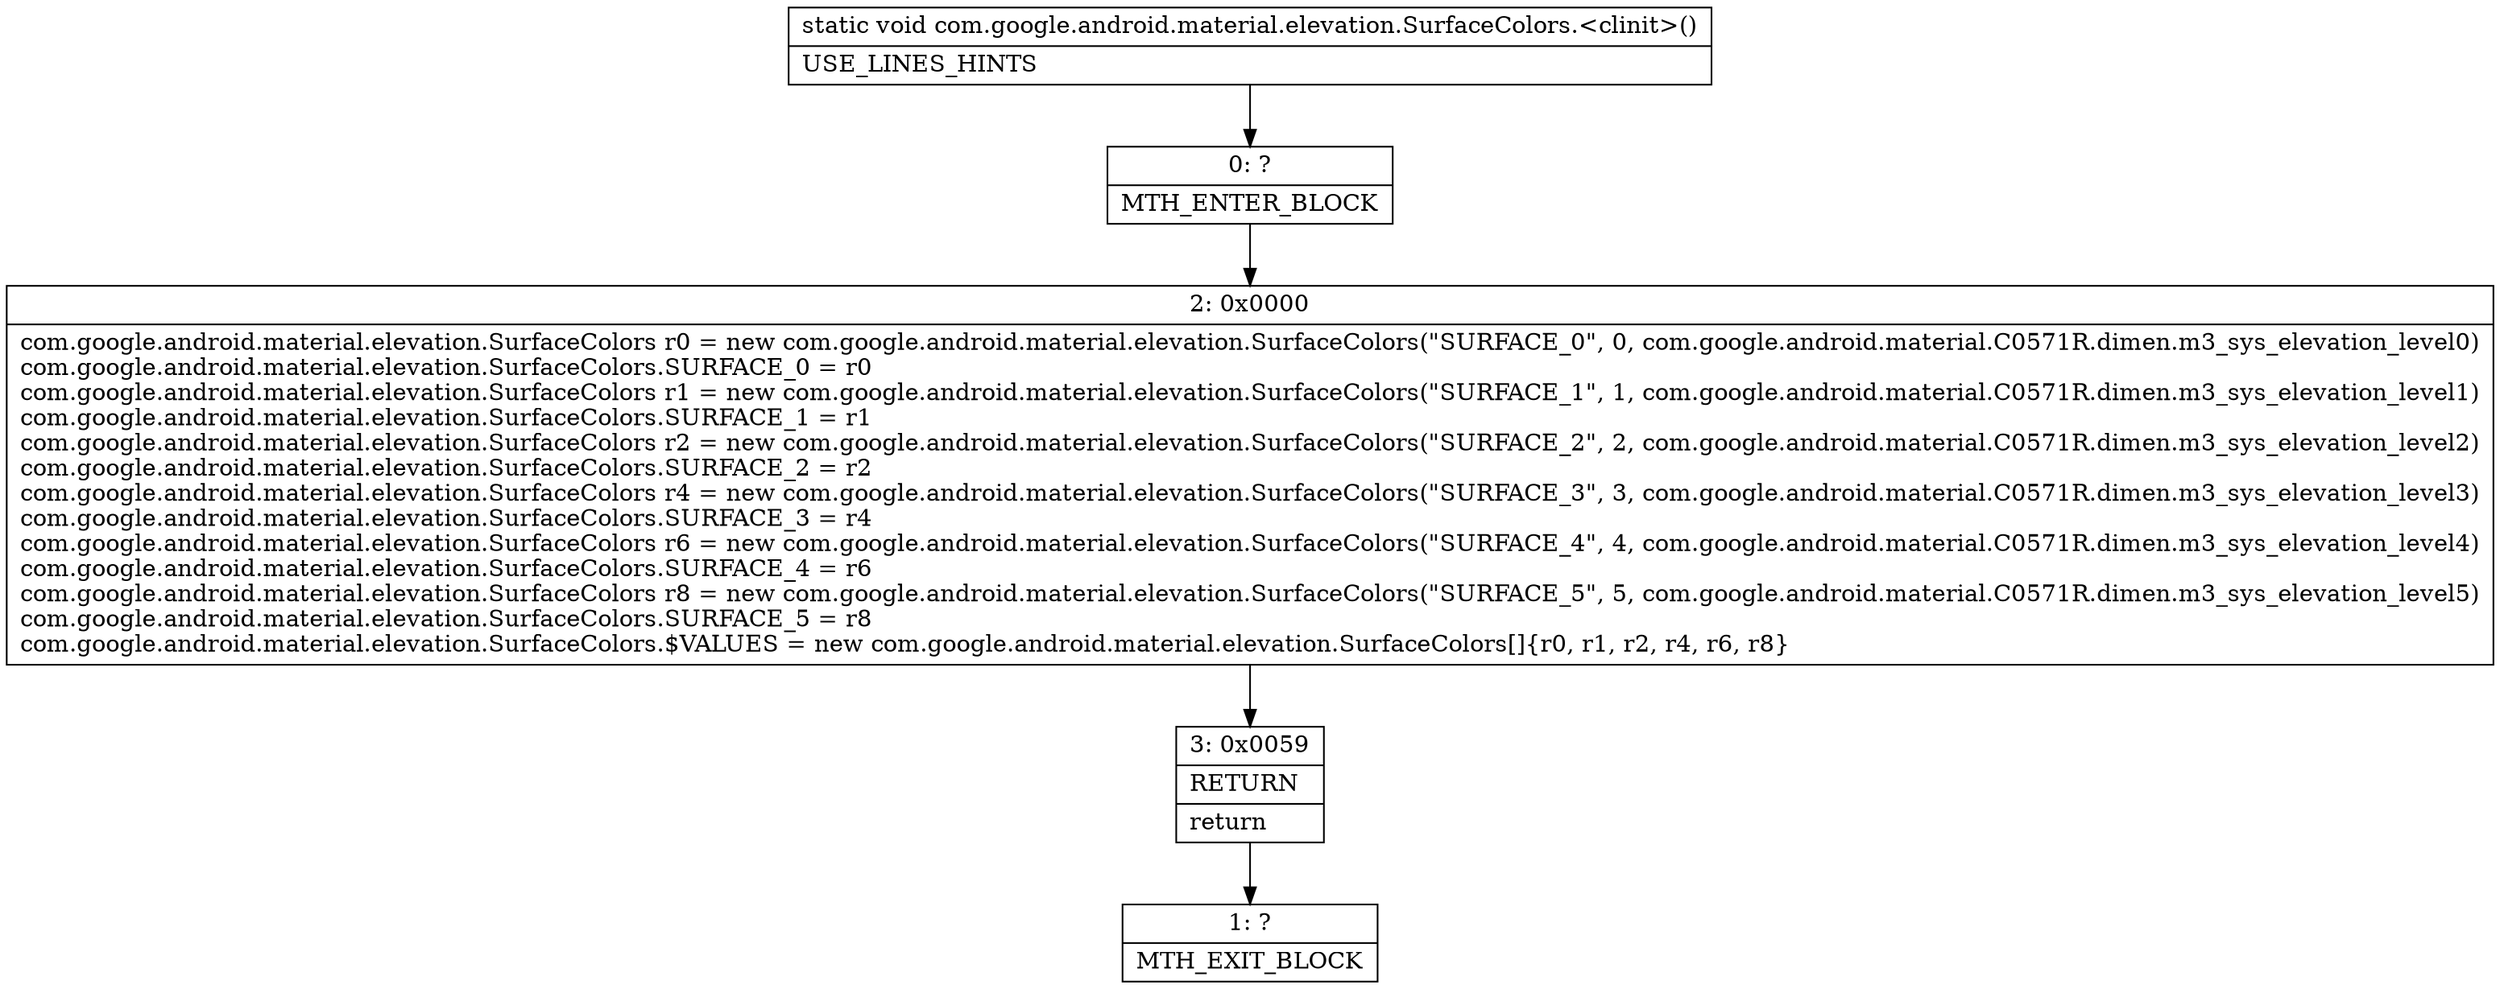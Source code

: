 digraph "CFG forcom.google.android.material.elevation.SurfaceColors.\<clinit\>()V" {
Node_0 [shape=record,label="{0\:\ ?|MTH_ENTER_BLOCK\l}"];
Node_2 [shape=record,label="{2\:\ 0x0000|com.google.android.material.elevation.SurfaceColors r0 = new com.google.android.material.elevation.SurfaceColors(\"SURFACE_0\", 0, com.google.android.material.C0571R.dimen.m3_sys_elevation_level0)\lcom.google.android.material.elevation.SurfaceColors.SURFACE_0 = r0\lcom.google.android.material.elevation.SurfaceColors r1 = new com.google.android.material.elevation.SurfaceColors(\"SURFACE_1\", 1, com.google.android.material.C0571R.dimen.m3_sys_elevation_level1)\lcom.google.android.material.elevation.SurfaceColors.SURFACE_1 = r1\lcom.google.android.material.elevation.SurfaceColors r2 = new com.google.android.material.elevation.SurfaceColors(\"SURFACE_2\", 2, com.google.android.material.C0571R.dimen.m3_sys_elevation_level2)\lcom.google.android.material.elevation.SurfaceColors.SURFACE_2 = r2\lcom.google.android.material.elevation.SurfaceColors r4 = new com.google.android.material.elevation.SurfaceColors(\"SURFACE_3\", 3, com.google.android.material.C0571R.dimen.m3_sys_elevation_level3)\lcom.google.android.material.elevation.SurfaceColors.SURFACE_3 = r4\lcom.google.android.material.elevation.SurfaceColors r6 = new com.google.android.material.elevation.SurfaceColors(\"SURFACE_4\", 4, com.google.android.material.C0571R.dimen.m3_sys_elevation_level4)\lcom.google.android.material.elevation.SurfaceColors.SURFACE_4 = r6\lcom.google.android.material.elevation.SurfaceColors r8 = new com.google.android.material.elevation.SurfaceColors(\"SURFACE_5\", 5, com.google.android.material.C0571R.dimen.m3_sys_elevation_level5)\lcom.google.android.material.elevation.SurfaceColors.SURFACE_5 = r8\lcom.google.android.material.elevation.SurfaceColors.$VALUES = new com.google.android.material.elevation.SurfaceColors[]\{r0, r1, r2, r4, r6, r8\}\l}"];
Node_3 [shape=record,label="{3\:\ 0x0059|RETURN\l|return\l}"];
Node_1 [shape=record,label="{1\:\ ?|MTH_EXIT_BLOCK\l}"];
MethodNode[shape=record,label="{static void com.google.android.material.elevation.SurfaceColors.\<clinit\>()  | USE_LINES_HINTS\l}"];
MethodNode -> Node_0;Node_0 -> Node_2;
Node_2 -> Node_3;
Node_3 -> Node_1;
}

